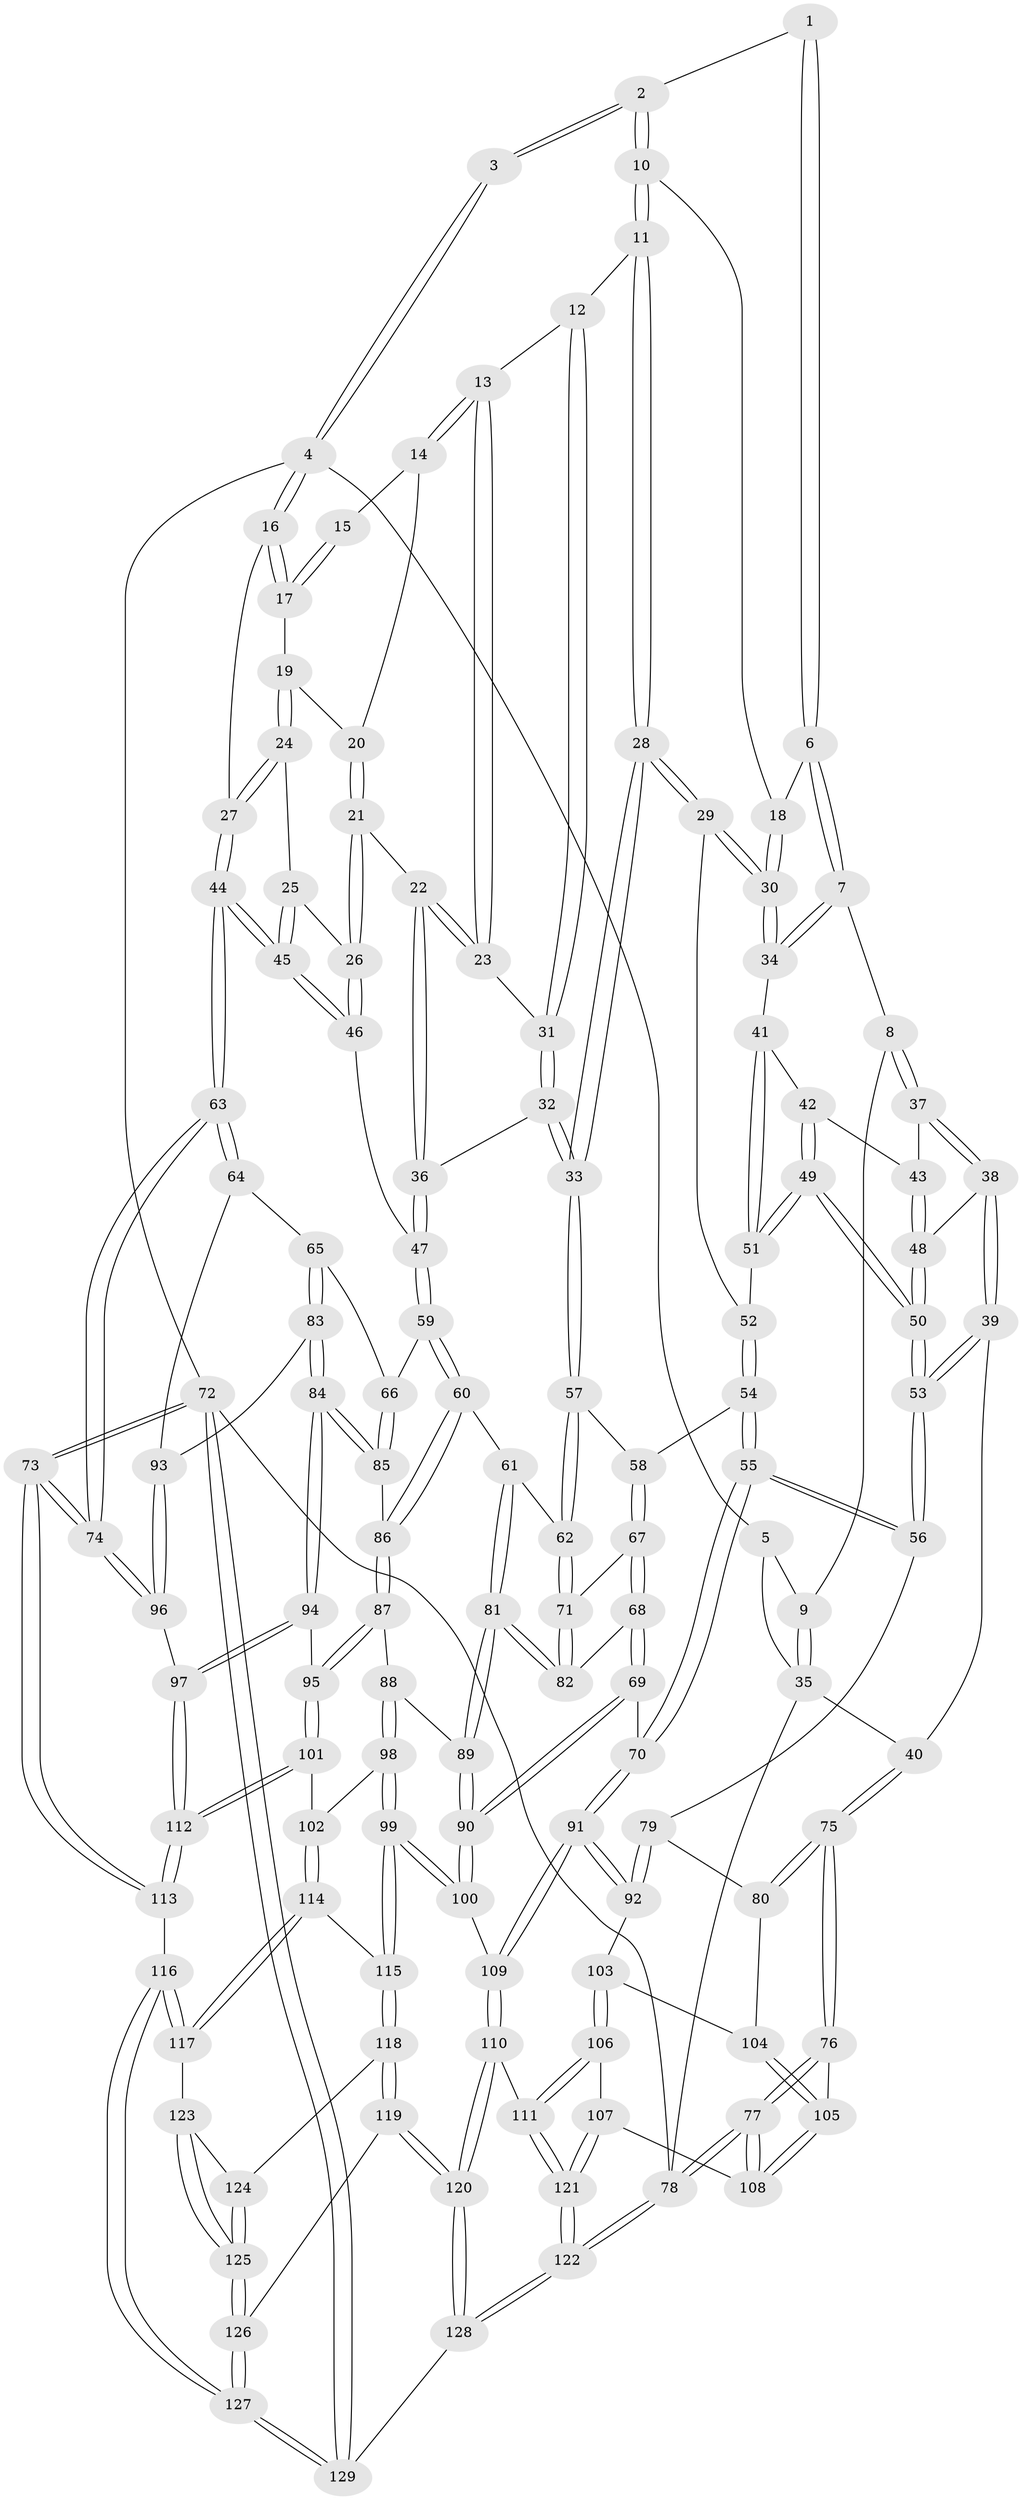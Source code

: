 // Generated by graph-tools (version 1.1) at 2025/51/03/09/25 03:51:11]
// undirected, 129 vertices, 319 edges
graph export_dot {
graph [start="1"]
  node [color=gray90,style=filled];
  1 [pos="+0.2248539017742799+0"];
  2 [pos="+0.561319193716513+0"];
  3 [pos="+0.9459000941978565+0"];
  4 [pos="+1+0"];
  5 [pos="+0.21575352296713612+0"];
  6 [pos="+0.23977312671054607+0.10349659287020094"];
  7 [pos="+0.23745102658019987+0.10799174879069813"];
  8 [pos="+0.2067396494016657+0.14443686040813894"];
  9 [pos="+0.03824845580467471+0.12727151269860593"];
  10 [pos="+0.5599104946231893+0"];
  11 [pos="+0.666087406805021+0.10211862568852223"];
  12 [pos="+0.6837310832657381+0.10624945374131982"];
  13 [pos="+0.7699234669762007+0.12142620568571558"];
  14 [pos="+0.8693285254516553+0"];
  15 [pos="+0.8894825725837837+0"];
  16 [pos="+1+0"];
  17 [pos="+0.9631220822127577+0.12033228596583517"];
  18 [pos="+0.454980531529044+0.08306987948781111"];
  19 [pos="+0.9540811068744409+0.1358131184667863"];
  20 [pos="+0.897054778734725+0.10195575170732547"];
  21 [pos="+0.8468109095471887+0.21129329602512198"];
  22 [pos="+0.8421941266441343+0.2103834279828973"];
  23 [pos="+0.7976011228716033+0.1713950297730806"];
  24 [pos="+0.9634001715884173+0.1940835114617522"];
  25 [pos="+0.9012589292147811+0.220280358677095"];
  26 [pos="+0.8591560176786898+0.2184753077685755"];
  27 [pos="+1+0.26706321288553664"];
  28 [pos="+0.5557594171407244+0.30981726933574916"];
  29 [pos="+0.5482925069170139+0.3073959604494043"];
  30 [pos="+0.4947453456987919+0.2562477453617686"];
  31 [pos="+0.7246181665182178+0.2214288557264378"];
  32 [pos="+0.6028584941508598+0.3401538599912717"];
  33 [pos="+0.5837689165039434+0.33623818712415504"];
  34 [pos="+0.44570329786918533+0.2528359299242321"];
  35 [pos="+0+0.18594383051312785"];
  36 [pos="+0.6867139607471094+0.37217793663393145"];
  37 [pos="+0.21157377849042228+0.19447119907035681"];
  38 [pos="+0+0.33054719488753864"];
  39 [pos="+0+0.34641963777579776"];
  40 [pos="+0+0.3356911516533955"];
  41 [pos="+0.35515384228779545+0.2719624420134327"];
  42 [pos="+0.2369618528572721+0.23471205843724469"];
  43 [pos="+0.21555194745998335+0.20869226551778197"];
  44 [pos="+1+0.5137829317273837"];
  45 [pos="+1+0.4292773174383086"];
  46 [pos="+0.8666377477788046+0.38763659324773064"];
  47 [pos="+0.7366024827991795+0.4133216386544862"];
  48 [pos="+0.14195414624637914+0.32673428627295187"];
  49 [pos="+0.2692371073992234+0.40820005751966754"];
  50 [pos="+0.2288439870357058+0.4609760209185461"];
  51 [pos="+0.296814739714524+0.39701992178823386"];
  52 [pos="+0.42101928366970737+0.3908179675946346"];
  53 [pos="+0.21747741932414108+0.497633925400785"];
  54 [pos="+0.40712341006764174+0.4682052863248142"];
  55 [pos="+0.28596571482870664+0.5984099580561989"];
  56 [pos="+0.218119947991305+0.502015348083932"];
  57 [pos="+0.5472859866282486+0.4924852512919177"];
  58 [pos="+0.49292942756401126+0.5294975173820375"];
  59 [pos="+0.7600748707861296+0.5695250061300244"];
  60 [pos="+0.731730490737548+0.5977130390537271"];
  61 [pos="+0.6806255564985725+0.5961684222050341"];
  62 [pos="+0.5745684504970242+0.5329492246403625"];
  63 [pos="+1+0.5189300347367523"];
  64 [pos="+0.9950177055028152+0.5760875011312966"];
  65 [pos="+0.8264036019651977+0.5801251234031773"];
  66 [pos="+0.7709848603605312+0.5717762594698682"];
  67 [pos="+0.48415457422071434+0.5411149543360415"];
  68 [pos="+0.39979357952302147+0.6123579200322316"];
  69 [pos="+0.35937953329269895+0.6284296997952327"];
  70 [pos="+0.3001877121422222+0.63474693877446"];
  71 [pos="+0.5517291315534215+0.6520709687606333"];
  72 [pos="+1+1"];
  73 [pos="+1+1"];
  74 [pos="+1+0.918033410420734"];
  75 [pos="+0+0.6011275574252927"];
  76 [pos="+0+0.6260719736269091"];
  77 [pos="+0+1"];
  78 [pos="+0+1"];
  79 [pos="+0.0015476189102004267+0.6071507571623466"];
  80 [pos="+0+0.6111240127646282"];
  81 [pos="+0.5637433975653726+0.6723375404040172"];
  82 [pos="+0.5518558788126838+0.6545407393508004"];
  83 [pos="+0.8503227108579626+0.7248053563779532"];
  84 [pos="+0.8462958367474197+0.7274269493273531"];
  85 [pos="+0.8355673389371903+0.7203320912249372"];
  86 [pos="+0.7269201945542202+0.6713345268740116"];
  87 [pos="+0.7195546590732939+0.6933282718264228"];
  88 [pos="+0.6992469937085628+0.7153333752702625"];
  89 [pos="+0.5634487470319103+0.6904162739099035"];
  90 [pos="+0.5378481686766733+0.7500428301761798"];
  91 [pos="+0.2997536594084245+0.636056587784616"];
  92 [pos="+0.1653647197276549+0.7078238708830787"];
  93 [pos="+0.8835930771250685+0.7170683204259151"];
  94 [pos="+0.8455851558327372+0.7289930001666096"];
  95 [pos="+0.7902363281093061+0.7717351497860859"];
  96 [pos="+0.9337677557993337+0.7882706155126623"];
  97 [pos="+0.8670133961824918+0.8037013015812355"];
  98 [pos="+0.691397486299083+0.7383987399929651"];
  99 [pos="+0.5482611662352397+0.8076720620348304"];
  100 [pos="+0.5378635012871883+0.7870783778560837"];
  101 [pos="+0.7870132989723848+0.8150812085210037"];
  102 [pos="+0.7102820156856077+0.8229295176683212"];
  103 [pos="+0.15900273349328584+0.7188273745796869"];
  104 [pos="+0.05860547962510553+0.7306695096017686"];
  105 [pos="+0.05781358369214633+0.7817614852176535"];
  106 [pos="+0.1348569039041722+0.8013527944504124"];
  107 [pos="+0.10657234418654396+0.8186051668451785"];
  108 [pos="+0.079040867078681+0.8225010850633873"];
  109 [pos="+0.33168154027135005+0.7716106543708244"];
  110 [pos="+0.3149760339205134+0.8680247101979526"];
  111 [pos="+0.2514133919944945+0.8751256306072165"];
  112 [pos="+0.8256951424705312+0.8507654909885464"];
  113 [pos="+0.8370144685801536+0.8980073771903323"];
  114 [pos="+0.7096773738758273+0.8237171001815606"];
  115 [pos="+0.5496996471755231+0.8163007344906171"];
  116 [pos="+0.7451220660976469+0.9758778541550283"];
  117 [pos="+0.6989002611197234+0.8959141889863695"];
  118 [pos="+0.546142605370882+0.8488644524008433"];
  119 [pos="+0.5200750027534289+0.8940122209614701"];
  120 [pos="+0.40252939129928494+0.9971870434904747"];
  121 [pos="+0.14945060190337855+0.958133913713286"];
  122 [pos="+0+1"];
  123 [pos="+0.6555641146856515+0.8907703424672535"];
  124 [pos="+0.6061772448124584+0.8767736461551059"];
  125 [pos="+0.6320355350411693+0.9433170399423844"];
  126 [pos="+0.6338697948457115+0.9865364408196683"];
  127 [pos="+0.7142887095056644+1"];
  128 [pos="+0.39349696863247424+1"];
  129 [pos="+0.7127817908547611+1"];
  1 -- 2;
  1 -- 6;
  1 -- 6;
  2 -- 3;
  2 -- 3;
  2 -- 10;
  2 -- 10;
  3 -- 4;
  3 -- 4;
  4 -- 5;
  4 -- 16;
  4 -- 16;
  4 -- 72;
  5 -- 9;
  5 -- 35;
  6 -- 7;
  6 -- 7;
  6 -- 18;
  7 -- 8;
  7 -- 34;
  7 -- 34;
  8 -- 9;
  8 -- 37;
  8 -- 37;
  9 -- 35;
  9 -- 35;
  10 -- 11;
  10 -- 11;
  10 -- 18;
  11 -- 12;
  11 -- 28;
  11 -- 28;
  12 -- 13;
  12 -- 31;
  12 -- 31;
  13 -- 14;
  13 -- 14;
  13 -- 23;
  13 -- 23;
  14 -- 15;
  14 -- 20;
  15 -- 17;
  15 -- 17;
  16 -- 17;
  16 -- 17;
  16 -- 27;
  17 -- 19;
  18 -- 30;
  18 -- 30;
  19 -- 20;
  19 -- 24;
  19 -- 24;
  20 -- 21;
  20 -- 21;
  21 -- 22;
  21 -- 26;
  21 -- 26;
  22 -- 23;
  22 -- 23;
  22 -- 36;
  22 -- 36;
  23 -- 31;
  24 -- 25;
  24 -- 27;
  24 -- 27;
  25 -- 26;
  25 -- 45;
  25 -- 45;
  26 -- 46;
  26 -- 46;
  27 -- 44;
  27 -- 44;
  28 -- 29;
  28 -- 29;
  28 -- 33;
  28 -- 33;
  29 -- 30;
  29 -- 30;
  29 -- 52;
  30 -- 34;
  30 -- 34;
  31 -- 32;
  31 -- 32;
  32 -- 33;
  32 -- 33;
  32 -- 36;
  33 -- 57;
  33 -- 57;
  34 -- 41;
  35 -- 40;
  35 -- 78;
  36 -- 47;
  36 -- 47;
  37 -- 38;
  37 -- 38;
  37 -- 43;
  38 -- 39;
  38 -- 39;
  38 -- 48;
  39 -- 40;
  39 -- 53;
  39 -- 53;
  40 -- 75;
  40 -- 75;
  41 -- 42;
  41 -- 51;
  41 -- 51;
  42 -- 43;
  42 -- 49;
  42 -- 49;
  43 -- 48;
  43 -- 48;
  44 -- 45;
  44 -- 45;
  44 -- 63;
  44 -- 63;
  45 -- 46;
  45 -- 46;
  46 -- 47;
  47 -- 59;
  47 -- 59;
  48 -- 50;
  48 -- 50;
  49 -- 50;
  49 -- 50;
  49 -- 51;
  49 -- 51;
  50 -- 53;
  50 -- 53;
  51 -- 52;
  52 -- 54;
  52 -- 54;
  53 -- 56;
  53 -- 56;
  54 -- 55;
  54 -- 55;
  54 -- 58;
  55 -- 56;
  55 -- 56;
  55 -- 70;
  55 -- 70;
  56 -- 79;
  57 -- 58;
  57 -- 62;
  57 -- 62;
  58 -- 67;
  58 -- 67;
  59 -- 60;
  59 -- 60;
  59 -- 66;
  60 -- 61;
  60 -- 86;
  60 -- 86;
  61 -- 62;
  61 -- 81;
  61 -- 81;
  62 -- 71;
  62 -- 71;
  63 -- 64;
  63 -- 64;
  63 -- 74;
  63 -- 74;
  64 -- 65;
  64 -- 93;
  65 -- 66;
  65 -- 83;
  65 -- 83;
  66 -- 85;
  66 -- 85;
  67 -- 68;
  67 -- 68;
  67 -- 71;
  68 -- 69;
  68 -- 69;
  68 -- 82;
  69 -- 70;
  69 -- 90;
  69 -- 90;
  70 -- 91;
  70 -- 91;
  71 -- 82;
  71 -- 82;
  72 -- 73;
  72 -- 73;
  72 -- 129;
  72 -- 129;
  72 -- 78;
  73 -- 74;
  73 -- 74;
  73 -- 113;
  73 -- 113;
  74 -- 96;
  74 -- 96;
  75 -- 76;
  75 -- 76;
  75 -- 80;
  75 -- 80;
  76 -- 77;
  76 -- 77;
  76 -- 105;
  77 -- 78;
  77 -- 78;
  77 -- 108;
  77 -- 108;
  78 -- 122;
  78 -- 122;
  79 -- 80;
  79 -- 92;
  79 -- 92;
  80 -- 104;
  81 -- 82;
  81 -- 82;
  81 -- 89;
  81 -- 89;
  83 -- 84;
  83 -- 84;
  83 -- 93;
  84 -- 85;
  84 -- 85;
  84 -- 94;
  84 -- 94;
  85 -- 86;
  86 -- 87;
  86 -- 87;
  87 -- 88;
  87 -- 95;
  87 -- 95;
  88 -- 89;
  88 -- 98;
  88 -- 98;
  89 -- 90;
  89 -- 90;
  90 -- 100;
  90 -- 100;
  91 -- 92;
  91 -- 92;
  91 -- 109;
  91 -- 109;
  92 -- 103;
  93 -- 96;
  93 -- 96;
  94 -- 95;
  94 -- 97;
  94 -- 97;
  95 -- 101;
  95 -- 101;
  96 -- 97;
  97 -- 112;
  97 -- 112;
  98 -- 99;
  98 -- 99;
  98 -- 102;
  99 -- 100;
  99 -- 100;
  99 -- 115;
  99 -- 115;
  100 -- 109;
  101 -- 102;
  101 -- 112;
  101 -- 112;
  102 -- 114;
  102 -- 114;
  103 -- 104;
  103 -- 106;
  103 -- 106;
  104 -- 105;
  104 -- 105;
  105 -- 108;
  105 -- 108;
  106 -- 107;
  106 -- 111;
  106 -- 111;
  107 -- 108;
  107 -- 121;
  107 -- 121;
  109 -- 110;
  109 -- 110;
  110 -- 111;
  110 -- 120;
  110 -- 120;
  111 -- 121;
  111 -- 121;
  112 -- 113;
  112 -- 113;
  113 -- 116;
  114 -- 115;
  114 -- 117;
  114 -- 117;
  115 -- 118;
  115 -- 118;
  116 -- 117;
  116 -- 117;
  116 -- 127;
  116 -- 127;
  117 -- 123;
  118 -- 119;
  118 -- 119;
  118 -- 124;
  119 -- 120;
  119 -- 120;
  119 -- 126;
  120 -- 128;
  120 -- 128;
  121 -- 122;
  121 -- 122;
  122 -- 128;
  122 -- 128;
  123 -- 124;
  123 -- 125;
  123 -- 125;
  124 -- 125;
  124 -- 125;
  125 -- 126;
  125 -- 126;
  126 -- 127;
  126 -- 127;
  127 -- 129;
  127 -- 129;
  128 -- 129;
}
